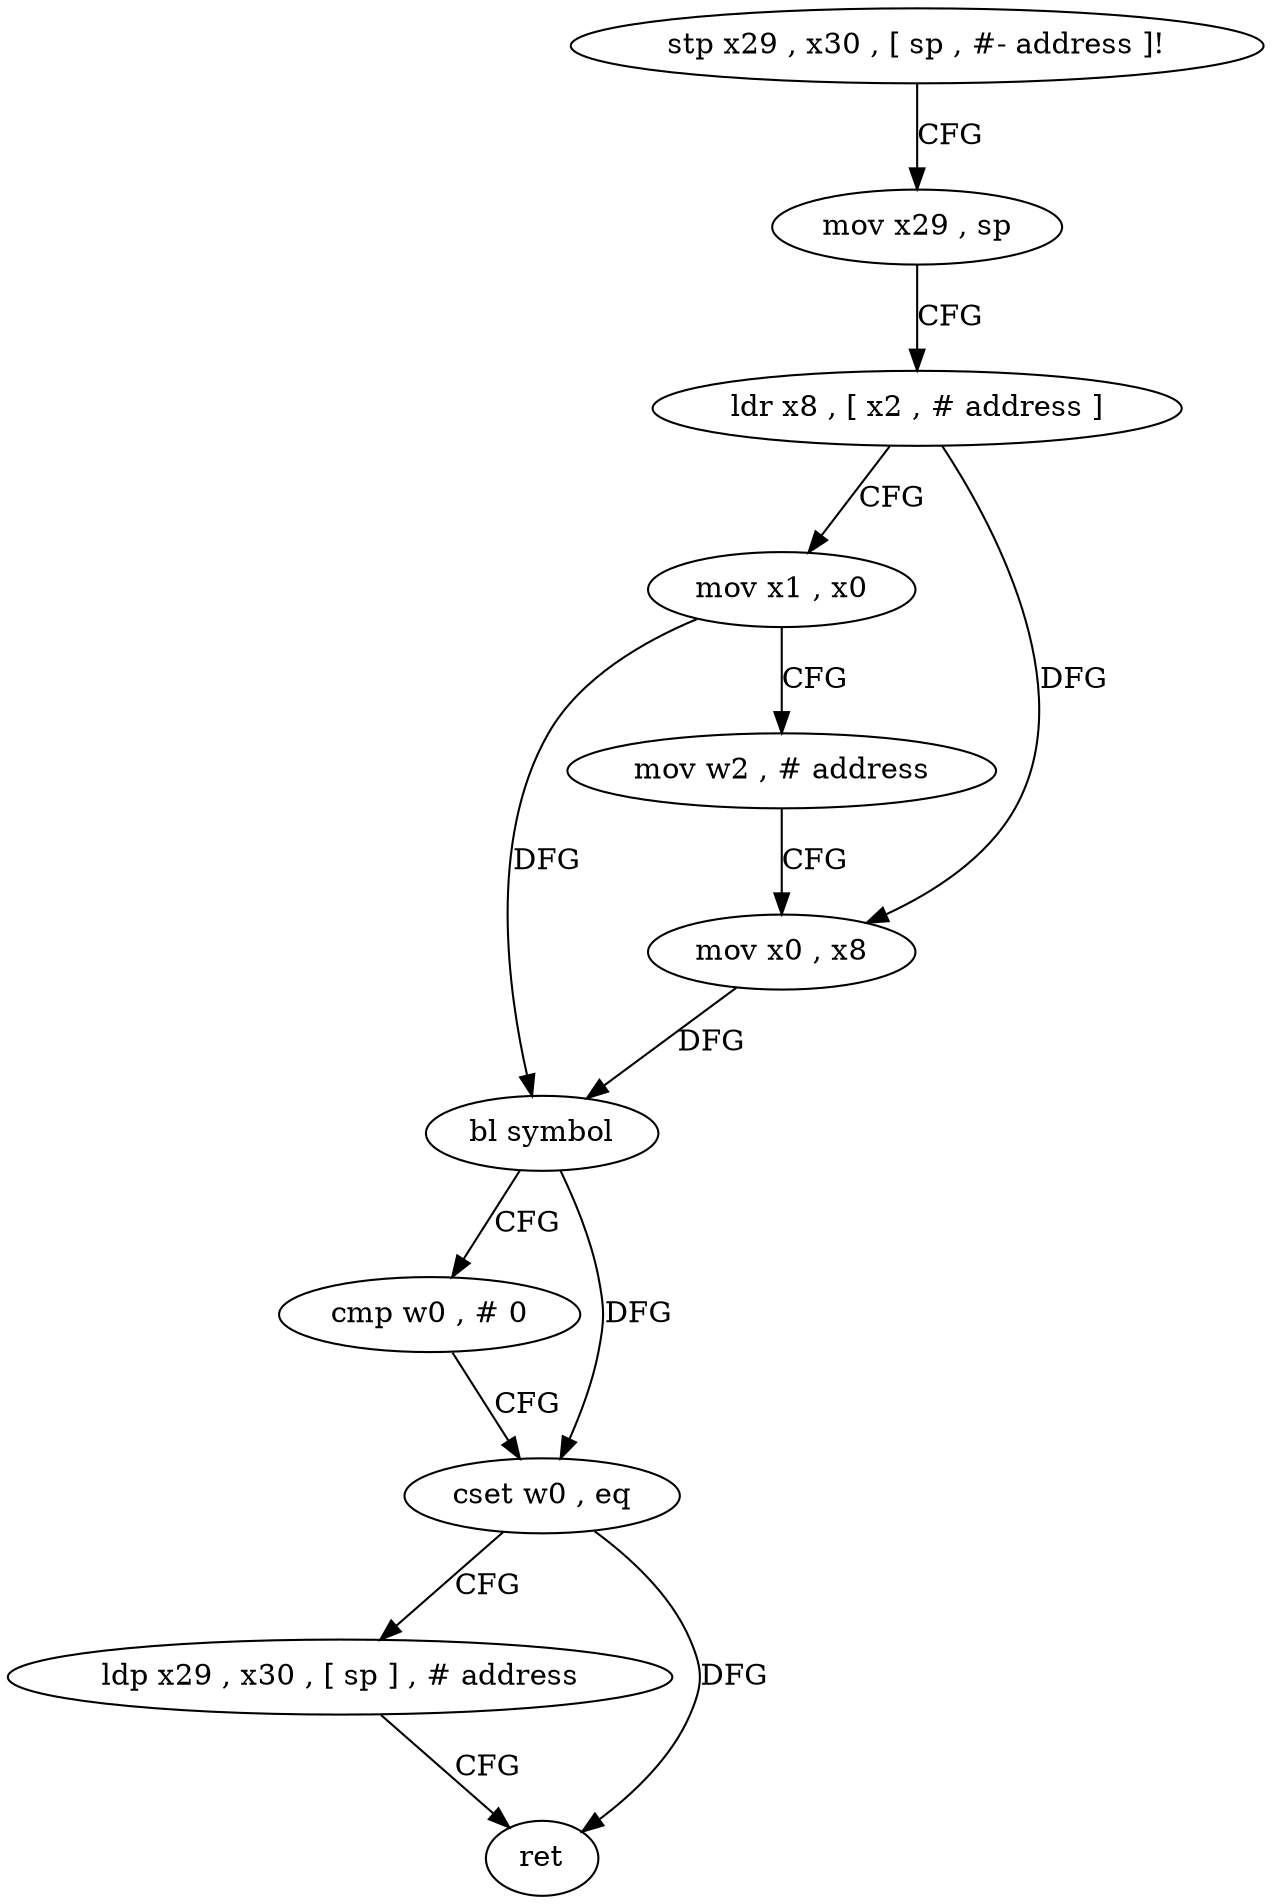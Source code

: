 digraph "func" {
"4214296" [label = "stp x29 , x30 , [ sp , #- address ]!" ]
"4214300" [label = "mov x29 , sp" ]
"4214304" [label = "ldr x8 , [ x2 , # address ]" ]
"4214308" [label = "mov x1 , x0" ]
"4214312" [label = "mov w2 , # address" ]
"4214316" [label = "mov x0 , x8" ]
"4214320" [label = "bl symbol" ]
"4214324" [label = "cmp w0 , # 0" ]
"4214328" [label = "cset w0 , eq" ]
"4214332" [label = "ldp x29 , x30 , [ sp ] , # address" ]
"4214336" [label = "ret" ]
"4214296" -> "4214300" [ label = "CFG" ]
"4214300" -> "4214304" [ label = "CFG" ]
"4214304" -> "4214308" [ label = "CFG" ]
"4214304" -> "4214316" [ label = "DFG" ]
"4214308" -> "4214312" [ label = "CFG" ]
"4214308" -> "4214320" [ label = "DFG" ]
"4214312" -> "4214316" [ label = "CFG" ]
"4214316" -> "4214320" [ label = "DFG" ]
"4214320" -> "4214324" [ label = "CFG" ]
"4214320" -> "4214328" [ label = "DFG" ]
"4214324" -> "4214328" [ label = "CFG" ]
"4214328" -> "4214332" [ label = "CFG" ]
"4214328" -> "4214336" [ label = "DFG" ]
"4214332" -> "4214336" [ label = "CFG" ]
}

